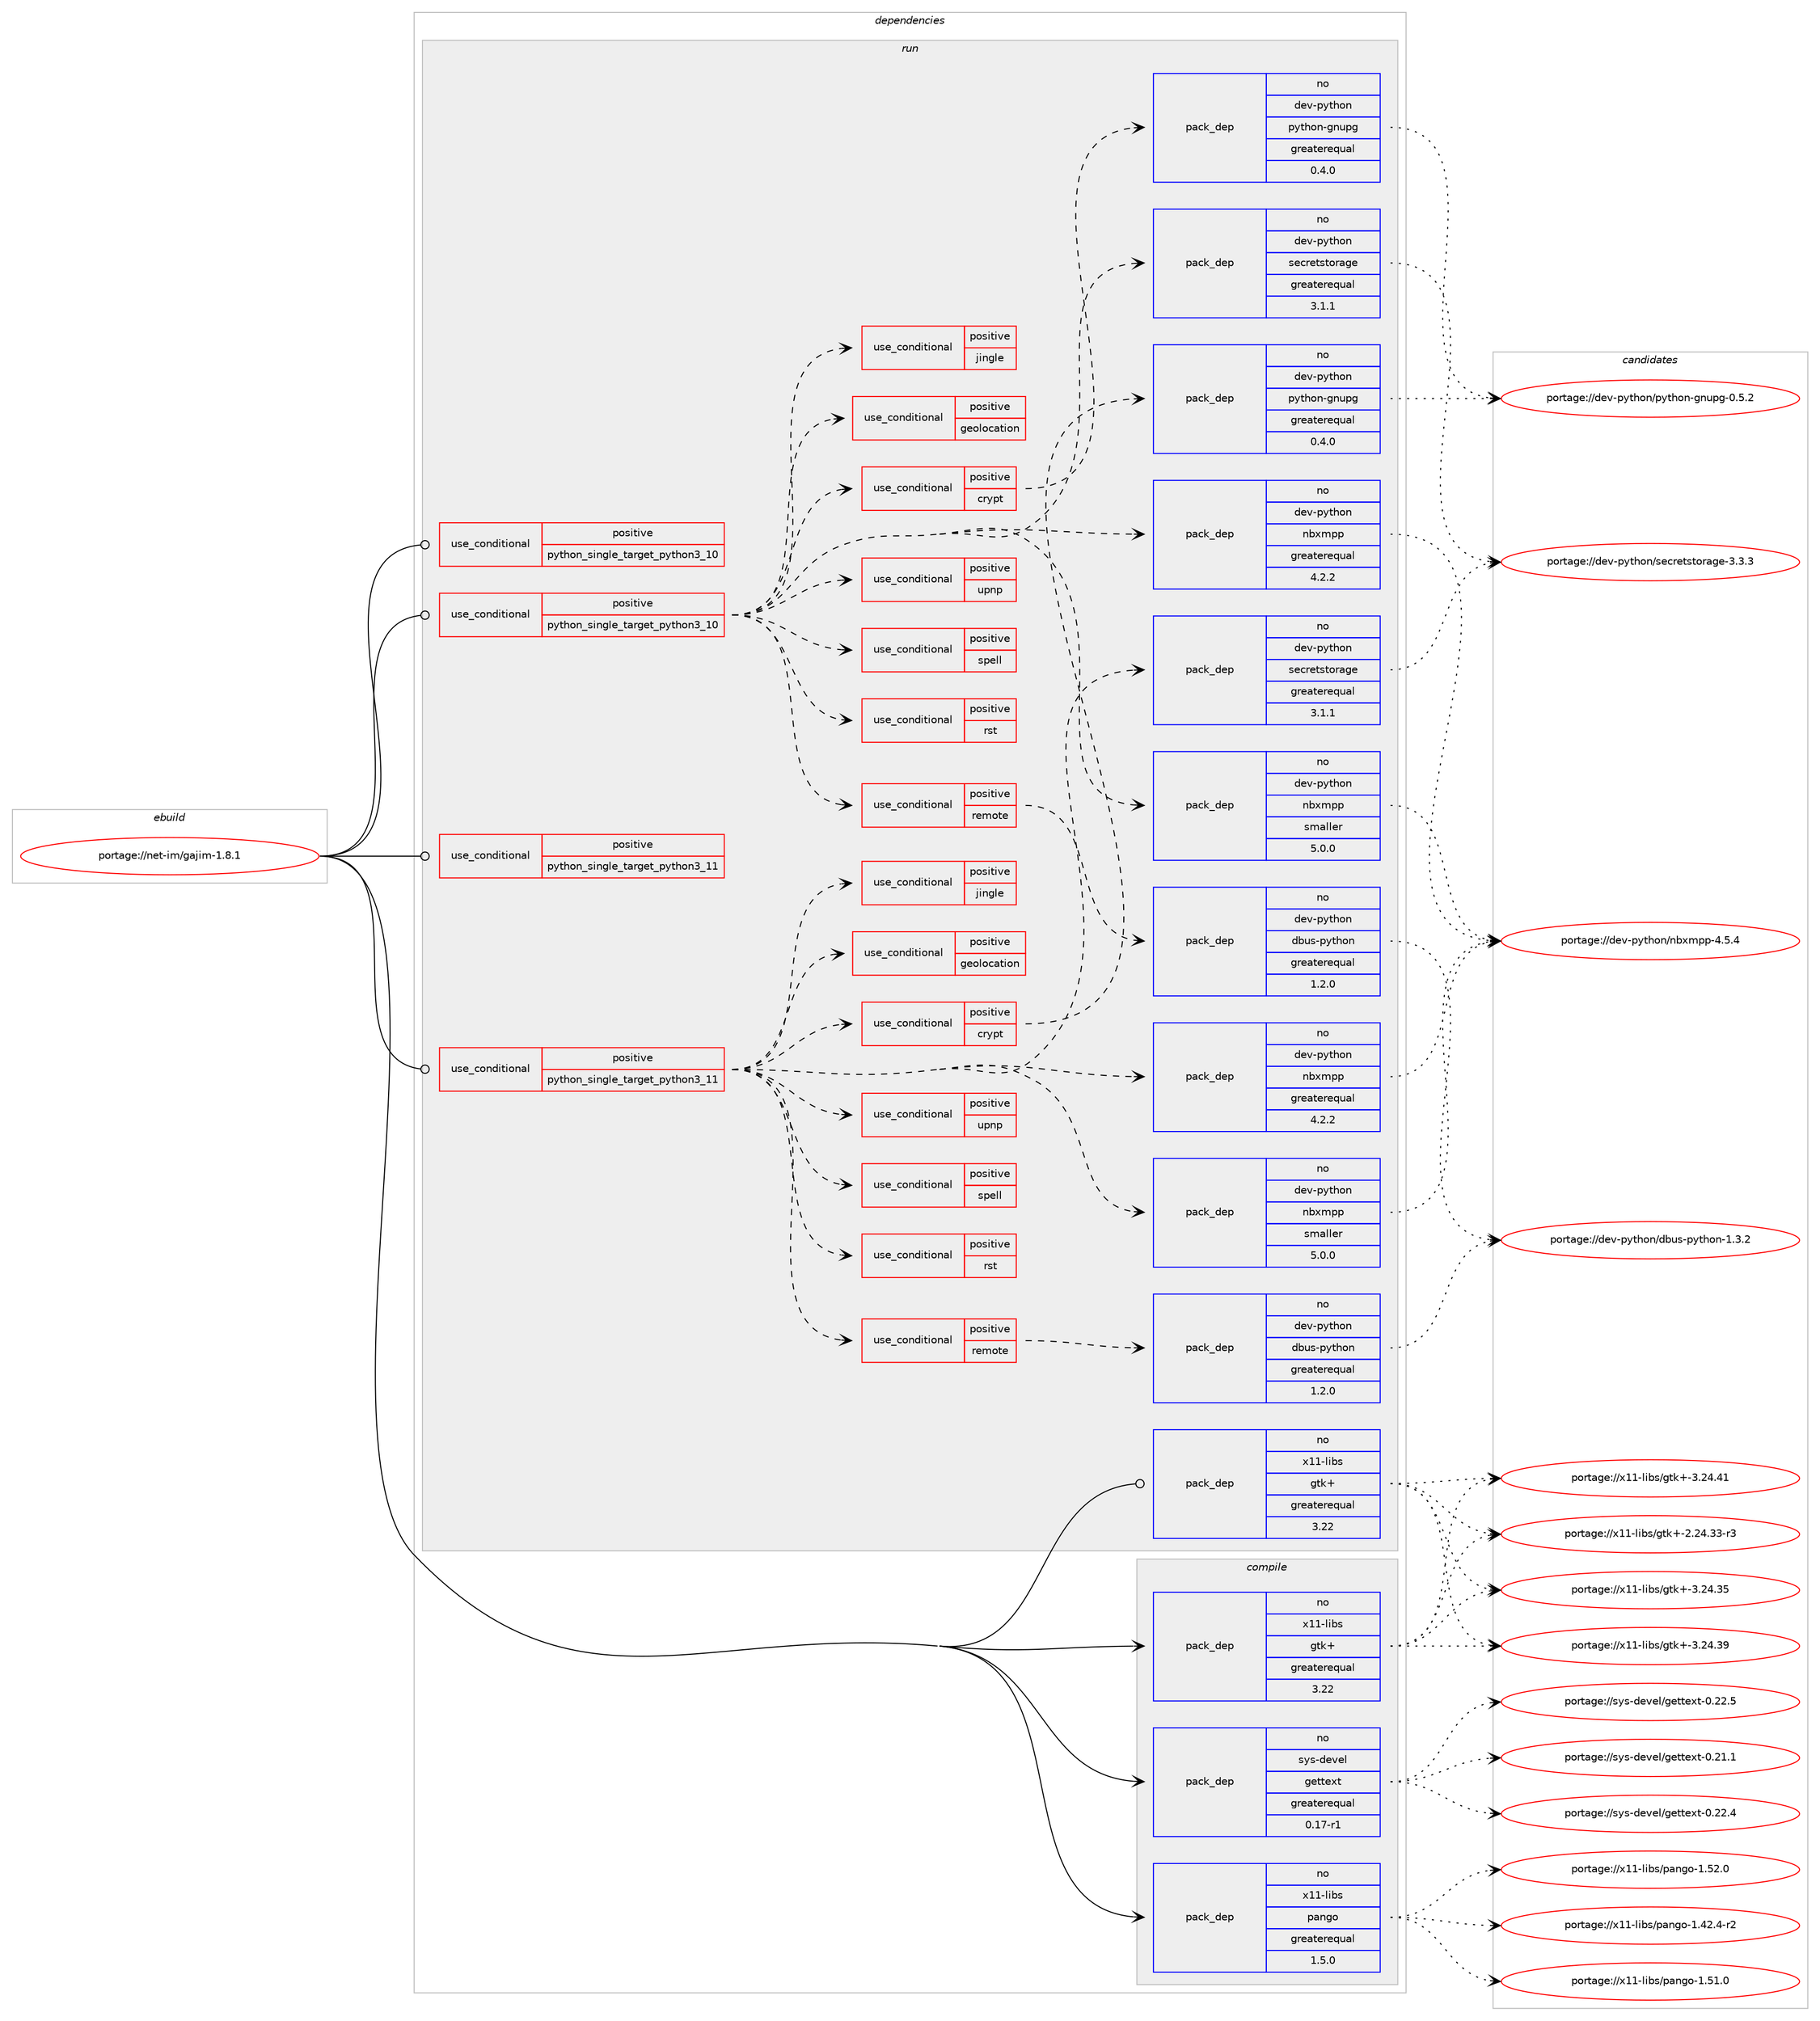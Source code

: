 digraph prolog {

# *************
# Graph options
# *************

newrank=true;
concentrate=true;
compound=true;
graph [rankdir=LR,fontname=Helvetica,fontsize=10,ranksep=1.5];#, ranksep=2.5, nodesep=0.2];
edge  [arrowhead=vee];
node  [fontname=Helvetica,fontsize=10];

# **********
# The ebuild
# **********

subgraph cluster_leftcol {
color=gray;
rank=same;
label=<<i>ebuild</i>>;
id [label="portage://net-im/gajim-1.8.1", color=red, width=4, href="../net-im/gajim-1.8.1.svg"];
}

# ****************
# The dependencies
# ****************

subgraph cluster_midcol {
color=gray;
label=<<i>dependencies</i>>;
subgraph cluster_compile {
fillcolor="#eeeeee";
style=filled;
label=<<i>compile</i>>;
# *** BEGIN UNKNOWN DEPENDENCY TYPE (TODO) ***
# id -> package_dependency(portage://net-im/gajim-1.8.1,install,no,app-arch,unzip,none,[,,],[],[])
# *** END UNKNOWN DEPENDENCY TYPE (TODO) ***

# *** BEGIN UNKNOWN DEPENDENCY TYPE (TODO) ***
# id -> package_dependency(portage://net-im/gajim-1.8.1,install,no,dev-libs,gobject-introspection,none,[,,],[],[use(enable(cairo),positive)])
# *** END UNKNOWN DEPENDENCY TYPE (TODO) ***

subgraph pack414 {
dependency1941 [label=<<TABLE BORDER="0" CELLBORDER="1" CELLSPACING="0" CELLPADDING="4" WIDTH="220"><TR><TD ROWSPAN="6" CELLPADDING="30">pack_dep</TD></TR><TR><TD WIDTH="110">no</TD></TR><TR><TD>sys-devel</TD></TR><TR><TD>gettext</TD></TR><TR><TD>greaterequal</TD></TR><TR><TD>0.17-r1</TD></TR></TABLE>>, shape=none, color=blue];
}
id:e -> dependency1941:w [weight=20,style="solid",arrowhead="vee"];
# *** BEGIN UNKNOWN DEPENDENCY TYPE (TODO) ***
# id -> package_dependency(portage://net-im/gajim-1.8.1,install,no,virtual,pkgconfig,none,[,,],[],[])
# *** END UNKNOWN DEPENDENCY TYPE (TODO) ***

subgraph pack415 {
dependency1942 [label=<<TABLE BORDER="0" CELLBORDER="1" CELLSPACING="0" CELLPADDING="4" WIDTH="220"><TR><TD ROWSPAN="6" CELLPADDING="30">pack_dep</TD></TR><TR><TD WIDTH="110">no</TD></TR><TR><TD>x11-libs</TD></TR><TR><TD>gtk+</TD></TR><TR><TD>greaterequal</TD></TR><TR><TD>3.22</TD></TR></TABLE>>, shape=none, color=blue];
}
id:e -> dependency1942:w [weight=20,style="solid",arrowhead="vee"];
# *** BEGIN UNKNOWN DEPENDENCY TYPE (TODO) ***
# id -> package_dependency(portage://net-im/gajim-1.8.1,install,no,x11-libs,gtksourceview,none,[,,],[slot(4)],[use(enable(introspection),none)])
# *** END UNKNOWN DEPENDENCY TYPE (TODO) ***

subgraph pack416 {
dependency1943 [label=<<TABLE BORDER="0" CELLBORDER="1" CELLSPACING="0" CELLPADDING="4" WIDTH="220"><TR><TD ROWSPAN="6" CELLPADDING="30">pack_dep</TD></TR><TR><TD WIDTH="110">no</TD></TR><TR><TD>x11-libs</TD></TR><TR><TD>pango</TD></TR><TR><TD>greaterequal</TD></TR><TR><TD>1.5.0</TD></TR></TABLE>>, shape=none, color=blue];
}
id:e -> dependency1943:w [weight=20,style="solid",arrowhead="vee"];
}
subgraph cluster_compileandrun {
fillcolor="#eeeeee";
style=filled;
label=<<i>compile and run</i>>;
}
subgraph cluster_run {
fillcolor="#eeeeee";
style=filled;
label=<<i>run</i>>;
subgraph cond1504 {
dependency1944 [label=<<TABLE BORDER="0" CELLBORDER="1" CELLSPACING="0" CELLPADDING="4"><TR><TD ROWSPAN="3" CELLPADDING="10">use_conditional</TD></TR><TR><TD>positive</TD></TR><TR><TD>python_single_target_python3_10</TD></TR></TABLE>>, shape=none, color=red];
# *** BEGIN UNKNOWN DEPENDENCY TYPE (TODO) ***
# dependency1944 -> package_dependency(portage://net-im/gajim-1.8.1,run,no,dev-lang,python,none,[,,],[slot(3.10)],[use(enable(sqlite),none),use(enable(xml),positive)])
# *** END UNKNOWN DEPENDENCY TYPE (TODO) ***

}
id:e -> dependency1944:w [weight=20,style="solid",arrowhead="odot"];
subgraph cond1505 {
dependency1945 [label=<<TABLE BORDER="0" CELLBORDER="1" CELLSPACING="0" CELLPADDING="4"><TR><TD ROWSPAN="3" CELLPADDING="10">use_conditional</TD></TR><TR><TD>positive</TD></TR><TR><TD>python_single_target_python3_10</TD></TR></TABLE>>, shape=none, color=red];
# *** BEGIN UNKNOWN DEPENDENCY TYPE (TODO) ***
# dependency1945 -> package_dependency(portage://net-im/gajim-1.8.1,run,no,dev-python,idna,none,[,,],[],[use(enable(python_targets_python3_10),negative)])
# *** END UNKNOWN DEPENDENCY TYPE (TODO) ***

subgraph pack417 {
dependency1946 [label=<<TABLE BORDER="0" CELLBORDER="1" CELLSPACING="0" CELLPADDING="4" WIDTH="220"><TR><TD ROWSPAN="6" CELLPADDING="30">pack_dep</TD></TR><TR><TD WIDTH="110">no</TD></TR><TR><TD>dev-python</TD></TR><TR><TD>nbxmpp</TD></TR><TR><TD>greaterequal</TD></TR><TR><TD>4.2.2</TD></TR></TABLE>>, shape=none, color=blue];
}
dependency1945:e -> dependency1946:w [weight=20,style="dashed",arrowhead="vee"];
subgraph pack418 {
dependency1947 [label=<<TABLE BORDER="0" CELLBORDER="1" CELLSPACING="0" CELLPADDING="4" WIDTH="220"><TR><TD ROWSPAN="6" CELLPADDING="30">pack_dep</TD></TR><TR><TD WIDTH="110">no</TD></TR><TR><TD>dev-python</TD></TR><TR><TD>nbxmpp</TD></TR><TR><TD>smaller</TD></TR><TR><TD>5.0.0</TD></TR></TABLE>>, shape=none, color=blue];
}
dependency1945:e -> dependency1947:w [weight=20,style="dashed",arrowhead="vee"];
# *** BEGIN UNKNOWN DEPENDENCY TYPE (TODO) ***
# dependency1945 -> package_dependency(portage://net-im/gajim-1.8.1,run,no,dev-python,precis-i18n,none,[,,],[],[use(enable(python_targets_python3_10),negative)])
# *** END UNKNOWN DEPENDENCY TYPE (TODO) ***

# *** BEGIN UNKNOWN DEPENDENCY TYPE (TODO) ***
# dependency1945 -> package_dependency(portage://net-im/gajim-1.8.1,run,no,dev-python,pyasn1,none,[,,],[],[use(enable(python_targets_python3_10),negative)])
# *** END UNKNOWN DEPENDENCY TYPE (TODO) ***

# *** BEGIN UNKNOWN DEPENDENCY TYPE (TODO) ***
# dependency1945 -> package_dependency(portage://net-im/gajim-1.8.1,run,no,dev-python,pycairo,none,[,,],[],[use(enable(python_targets_python3_10),negative)])
# *** END UNKNOWN DEPENDENCY TYPE (TODO) ***

# *** BEGIN UNKNOWN DEPENDENCY TYPE (TODO) ***
# dependency1945 -> package_dependency(portage://net-im/gajim-1.8.1,run,no,dev-python,pycurl,none,[,,],[],[use(enable(python_targets_python3_10),negative)])
# *** END UNKNOWN DEPENDENCY TYPE (TODO) ***

# *** BEGIN UNKNOWN DEPENDENCY TYPE (TODO) ***
# dependency1945 -> package_dependency(portage://net-im/gajim-1.8.1,run,no,dev-python,pygobject,none,[,,],[slot(3)],[use(enable(cairo),none),use(enable(python_targets_python3_10),negative)])
# *** END UNKNOWN DEPENDENCY TYPE (TODO) ***

# *** BEGIN UNKNOWN DEPENDENCY TYPE (TODO) ***
# dependency1945 -> package_dependency(portage://net-im/gajim-1.8.1,run,no,x11-libs,libXScrnSaver,none,[,,],[],[])
# *** END UNKNOWN DEPENDENCY TYPE (TODO) ***

# *** BEGIN UNKNOWN DEPENDENCY TYPE (TODO) ***
# dependency1945 -> package_dependency(portage://net-im/gajim-1.8.1,run,no,app-crypt,libsecret,none,[,,],[],[use(enable(crypt),none),use(enable(introspection),none)])
# *** END UNKNOWN DEPENDENCY TYPE (TODO) ***

# *** BEGIN UNKNOWN DEPENDENCY TYPE (TODO) ***
# dependency1945 -> package_dependency(portage://net-im/gajim-1.8.1,run,no,dev-python,keyring,none,[,,],[],[use(enable(python_targets_python3_10),negative)])
# *** END UNKNOWN DEPENDENCY TYPE (TODO) ***

subgraph pack419 {
dependency1948 [label=<<TABLE BORDER="0" CELLBORDER="1" CELLSPACING="0" CELLPADDING="4" WIDTH="220"><TR><TD ROWSPAN="6" CELLPADDING="30">pack_dep</TD></TR><TR><TD WIDTH="110">no</TD></TR><TR><TD>dev-python</TD></TR><TR><TD>secretstorage</TD></TR><TR><TD>greaterequal</TD></TR><TR><TD>3.1.1</TD></TR></TABLE>>, shape=none, color=blue];
}
dependency1945:e -> dependency1948:w [weight=20,style="dashed",arrowhead="vee"];
# *** BEGIN UNKNOWN DEPENDENCY TYPE (TODO) ***
# dependency1945 -> package_dependency(portage://net-im/gajim-1.8.1,run,no,dev-python,css-parser,none,[,,],[],[use(enable(python_targets_python3_10),negative)])
# *** END UNKNOWN DEPENDENCY TYPE (TODO) ***

# *** BEGIN UNKNOWN DEPENDENCY TYPE (TODO) ***
# dependency1945 -> package_dependency(portage://net-im/gajim-1.8.1,run,no,dev-python,packaging,none,[,,],[],[use(enable(python_targets_python3_10),negative)])
# *** END UNKNOWN DEPENDENCY TYPE (TODO) ***

# *** BEGIN UNKNOWN DEPENDENCY TYPE (TODO) ***
# dependency1945 -> package_dependency(portage://net-im/gajim-1.8.1,run,no,net-libs,libsoup,none,[,,],[slot(3.0)],[use(enable(introspection),none)])
# *** END UNKNOWN DEPENDENCY TYPE (TODO) ***

# *** BEGIN UNKNOWN DEPENDENCY TYPE (TODO) ***
# dependency1945 -> package_dependency(portage://net-im/gajim-1.8.1,run,no,media-libs,gsound,none,[,,],[],[use(enable(introspection),none)])
# *** END UNKNOWN DEPENDENCY TYPE (TODO) ***

# *** BEGIN UNKNOWN DEPENDENCY TYPE (TODO) ***
# dependency1945 -> package_dependency(portage://net-im/gajim-1.8.1,run,no,dev-python,pillow,none,[,,],[],[use(enable(python_targets_python3_10),negative)])
# *** END UNKNOWN DEPENDENCY TYPE (TODO) ***

# *** BEGIN UNKNOWN DEPENDENCY TYPE (TODO) ***
# dependency1945 -> package_dependency(portage://net-im/gajim-1.8.1,run,no,dev-python,jaraco-classes,none,[,,],[],[use(enable(python_targets_python3_10),negative)])
# *** END UNKNOWN DEPENDENCY TYPE (TODO) ***

# *** BEGIN UNKNOWN DEPENDENCY TYPE (TODO) ***
# dependency1945 -> package_dependency(portage://net-im/gajim-1.8.1,run,no,dev-python,python-axolotl,none,[,,],[],[use(enable(python_targets_python3_10),negative)])
# *** END UNKNOWN DEPENDENCY TYPE (TODO) ***

# *** BEGIN UNKNOWN DEPENDENCY TYPE (TODO) ***
# dependency1945 -> package_dependency(portage://net-im/gajim-1.8.1,run,no,dev-python,qrcode,none,[,,],[],[use(enable(python_targets_python3_10),negative)])
# *** END UNKNOWN DEPENDENCY TYPE (TODO) ***

# *** BEGIN UNKNOWN DEPENDENCY TYPE (TODO) ***
# dependency1945 -> package_dependency(portage://net-im/gajim-1.8.1,run,no,dev-python,cryptography,none,[,,],[],[use(enable(python_targets_python3_10),negative)])
# *** END UNKNOWN DEPENDENCY TYPE (TODO) ***

# *** BEGIN UNKNOWN DEPENDENCY TYPE (TODO) ***
# dependency1945 -> package_dependency(portage://net-im/gajim-1.8.1,run,no,dev-python,omemo-dr,none,[,,],[],[use(enable(python_targets_python3_10),negative)])
# *** END UNKNOWN DEPENDENCY TYPE (TODO) ***

subgraph cond1506 {
dependency1949 [label=<<TABLE BORDER="0" CELLBORDER="1" CELLSPACING="0" CELLPADDING="4"><TR><TD ROWSPAN="3" CELLPADDING="10">use_conditional</TD></TR><TR><TD>positive</TD></TR><TR><TD>crypt</TD></TR></TABLE>>, shape=none, color=red];
# *** BEGIN UNKNOWN DEPENDENCY TYPE (TODO) ***
# dependency1949 -> package_dependency(portage://net-im/gajim-1.8.1,run,no,dev-python,pycryptodome,none,[,,],[],[use(enable(python_targets_python3_10),negative)])
# *** END UNKNOWN DEPENDENCY TYPE (TODO) ***

subgraph pack420 {
dependency1950 [label=<<TABLE BORDER="0" CELLBORDER="1" CELLSPACING="0" CELLPADDING="4" WIDTH="220"><TR><TD ROWSPAN="6" CELLPADDING="30">pack_dep</TD></TR><TR><TD WIDTH="110">no</TD></TR><TR><TD>dev-python</TD></TR><TR><TD>python-gnupg</TD></TR><TR><TD>greaterequal</TD></TR><TR><TD>0.4.0</TD></TR></TABLE>>, shape=none, color=blue];
}
dependency1949:e -> dependency1950:w [weight=20,style="dashed",arrowhead="vee"];
}
dependency1945:e -> dependency1949:w [weight=20,style="dashed",arrowhead="vee"];
subgraph cond1507 {
dependency1951 [label=<<TABLE BORDER="0" CELLBORDER="1" CELLSPACING="0" CELLPADDING="4"><TR><TD ROWSPAN="3" CELLPADDING="10">use_conditional</TD></TR><TR><TD>positive</TD></TR><TR><TD>geolocation</TD></TR></TABLE>>, shape=none, color=red];
# *** BEGIN UNKNOWN DEPENDENCY TYPE (TODO) ***
# dependency1951 -> package_dependency(portage://net-im/gajim-1.8.1,run,no,app-misc,geoclue,none,[,,],[],[use(enable(introspection),none)])
# *** END UNKNOWN DEPENDENCY TYPE (TODO) ***

}
dependency1945:e -> dependency1951:w [weight=20,style="dashed",arrowhead="vee"];
subgraph cond1508 {
dependency1952 [label=<<TABLE BORDER="0" CELLBORDER="1" CELLSPACING="0" CELLPADDING="4"><TR><TD ROWSPAN="3" CELLPADDING="10">use_conditional</TD></TR><TR><TD>positive</TD></TR><TR><TD>jingle</TD></TR></TABLE>>, shape=none, color=red];
# *** BEGIN UNKNOWN DEPENDENCY TYPE (TODO) ***
# dependency1952 -> package_dependency(portage://net-im/gajim-1.8.1,run,no,net-libs,farstream,none,[,,],[slot(0.2)],[use(enable(introspection),none)])
# *** END UNKNOWN DEPENDENCY TYPE (TODO) ***

# *** BEGIN UNKNOWN DEPENDENCY TYPE (TODO) ***
# dependency1952 -> package_dependency(portage://net-im/gajim-1.8.1,run,no,media-libs,gstreamer,none,[,,],[slot(1.0)],[use(enable(introspection),none)])
# *** END UNKNOWN DEPENDENCY TYPE (TODO) ***

# *** BEGIN UNKNOWN DEPENDENCY TYPE (TODO) ***
# dependency1952 -> package_dependency(portage://net-im/gajim-1.8.1,run,no,media-libs,gst-plugins-base,none,[,,],[slot(1.0)],[use(enable(introspection),none)])
# *** END UNKNOWN DEPENDENCY TYPE (TODO) ***

# *** BEGIN UNKNOWN DEPENDENCY TYPE (TODO) ***
# dependency1952 -> package_dependency(portage://net-im/gajim-1.8.1,run,no,media-libs,gst-plugins-ugly,none,[,,],[slot(1.0)],[])
# *** END UNKNOWN DEPENDENCY TYPE (TODO) ***

# *** BEGIN UNKNOWN DEPENDENCY TYPE (TODO) ***
# dependency1952 -> package_dependency(portage://net-im/gajim-1.8.1,run,no,media-plugins,gst-plugins-gtk,none,[,,],[],[])
# *** END UNKNOWN DEPENDENCY TYPE (TODO) ***

}
dependency1945:e -> dependency1952:w [weight=20,style="dashed",arrowhead="vee"];
subgraph cond1509 {
dependency1953 [label=<<TABLE BORDER="0" CELLBORDER="1" CELLSPACING="0" CELLPADDING="4"><TR><TD ROWSPAN="3" CELLPADDING="10">use_conditional</TD></TR><TR><TD>positive</TD></TR><TR><TD>remote</TD></TR></TABLE>>, shape=none, color=red];
subgraph pack421 {
dependency1954 [label=<<TABLE BORDER="0" CELLBORDER="1" CELLSPACING="0" CELLPADDING="4" WIDTH="220"><TR><TD ROWSPAN="6" CELLPADDING="30">pack_dep</TD></TR><TR><TD WIDTH="110">no</TD></TR><TR><TD>dev-python</TD></TR><TR><TD>dbus-python</TD></TR><TR><TD>greaterequal</TD></TR><TR><TD>1.2.0</TD></TR></TABLE>>, shape=none, color=blue];
}
dependency1953:e -> dependency1954:w [weight=20,style="dashed",arrowhead="vee"];
# *** BEGIN UNKNOWN DEPENDENCY TYPE (TODO) ***
# dependency1953 -> package_dependency(portage://net-im/gajim-1.8.1,run,no,sys-apps,dbus,none,[,,],[],[use(enable(X),none)])
# *** END UNKNOWN DEPENDENCY TYPE (TODO) ***

}
dependency1945:e -> dependency1953:w [weight=20,style="dashed",arrowhead="vee"];
subgraph cond1510 {
dependency1955 [label=<<TABLE BORDER="0" CELLBORDER="1" CELLSPACING="0" CELLPADDING="4"><TR><TD ROWSPAN="3" CELLPADDING="10">use_conditional</TD></TR><TR><TD>positive</TD></TR><TR><TD>rst</TD></TR></TABLE>>, shape=none, color=red];
# *** BEGIN UNKNOWN DEPENDENCY TYPE (TODO) ***
# dependency1955 -> package_dependency(portage://net-im/gajim-1.8.1,run,no,dev-python,docutils,none,[,,],[],[use(enable(python_targets_python3_10),negative)])
# *** END UNKNOWN DEPENDENCY TYPE (TODO) ***

}
dependency1945:e -> dependency1955:w [weight=20,style="dashed",arrowhead="vee"];
subgraph cond1511 {
dependency1956 [label=<<TABLE BORDER="0" CELLBORDER="1" CELLSPACING="0" CELLPADDING="4"><TR><TD ROWSPAN="3" CELLPADDING="10">use_conditional</TD></TR><TR><TD>positive</TD></TR><TR><TD>spell</TD></TR></TABLE>>, shape=none, color=red];
# *** BEGIN UNKNOWN DEPENDENCY TYPE (TODO) ***
# dependency1956 -> package_dependency(portage://net-im/gajim-1.8.1,run,no,app-text,gspell,none,[,,],[],[use(enable(introspection),none)])
# *** END UNKNOWN DEPENDENCY TYPE (TODO) ***

# *** BEGIN UNKNOWN DEPENDENCY TYPE (TODO) ***
# dependency1956 -> package_dependency(portage://net-im/gajim-1.8.1,run,no,app-text,hunspell,none,[,,],[],[])
# *** END UNKNOWN DEPENDENCY TYPE (TODO) ***

}
dependency1945:e -> dependency1956:w [weight=20,style="dashed",arrowhead="vee"];
subgraph cond1512 {
dependency1957 [label=<<TABLE BORDER="0" CELLBORDER="1" CELLSPACING="0" CELLPADDING="4"><TR><TD ROWSPAN="3" CELLPADDING="10">use_conditional</TD></TR><TR><TD>positive</TD></TR><TR><TD>upnp</TD></TR></TABLE>>, shape=none, color=red];
# *** BEGIN UNKNOWN DEPENDENCY TYPE (TODO) ***
# dependency1957 -> package_dependency(portage://net-im/gajim-1.8.1,run,no,net-libs,gupnp-igd,none,[,,],[slot(0)],[use(enable(introspection),none)])
# *** END UNKNOWN DEPENDENCY TYPE (TODO) ***

}
dependency1945:e -> dependency1957:w [weight=20,style="dashed",arrowhead="vee"];
}
id:e -> dependency1945:w [weight=20,style="solid",arrowhead="odot"];
subgraph cond1513 {
dependency1958 [label=<<TABLE BORDER="0" CELLBORDER="1" CELLSPACING="0" CELLPADDING="4"><TR><TD ROWSPAN="3" CELLPADDING="10">use_conditional</TD></TR><TR><TD>positive</TD></TR><TR><TD>python_single_target_python3_11</TD></TR></TABLE>>, shape=none, color=red];
# *** BEGIN UNKNOWN DEPENDENCY TYPE (TODO) ***
# dependency1958 -> package_dependency(portage://net-im/gajim-1.8.1,run,no,dev-lang,python,none,[,,],[slot(3.11)],[use(enable(sqlite),none),use(enable(xml),positive)])
# *** END UNKNOWN DEPENDENCY TYPE (TODO) ***

}
id:e -> dependency1958:w [weight=20,style="solid",arrowhead="odot"];
subgraph cond1514 {
dependency1959 [label=<<TABLE BORDER="0" CELLBORDER="1" CELLSPACING="0" CELLPADDING="4"><TR><TD ROWSPAN="3" CELLPADDING="10">use_conditional</TD></TR><TR><TD>positive</TD></TR><TR><TD>python_single_target_python3_11</TD></TR></TABLE>>, shape=none, color=red];
# *** BEGIN UNKNOWN DEPENDENCY TYPE (TODO) ***
# dependency1959 -> package_dependency(portage://net-im/gajim-1.8.1,run,no,dev-python,idna,none,[,,],[],[use(enable(python_targets_python3_11),negative)])
# *** END UNKNOWN DEPENDENCY TYPE (TODO) ***

subgraph pack422 {
dependency1960 [label=<<TABLE BORDER="0" CELLBORDER="1" CELLSPACING="0" CELLPADDING="4" WIDTH="220"><TR><TD ROWSPAN="6" CELLPADDING="30">pack_dep</TD></TR><TR><TD WIDTH="110">no</TD></TR><TR><TD>dev-python</TD></TR><TR><TD>nbxmpp</TD></TR><TR><TD>greaterequal</TD></TR><TR><TD>4.2.2</TD></TR></TABLE>>, shape=none, color=blue];
}
dependency1959:e -> dependency1960:w [weight=20,style="dashed",arrowhead="vee"];
subgraph pack423 {
dependency1961 [label=<<TABLE BORDER="0" CELLBORDER="1" CELLSPACING="0" CELLPADDING="4" WIDTH="220"><TR><TD ROWSPAN="6" CELLPADDING="30">pack_dep</TD></TR><TR><TD WIDTH="110">no</TD></TR><TR><TD>dev-python</TD></TR><TR><TD>nbxmpp</TD></TR><TR><TD>smaller</TD></TR><TR><TD>5.0.0</TD></TR></TABLE>>, shape=none, color=blue];
}
dependency1959:e -> dependency1961:w [weight=20,style="dashed",arrowhead="vee"];
# *** BEGIN UNKNOWN DEPENDENCY TYPE (TODO) ***
# dependency1959 -> package_dependency(portage://net-im/gajim-1.8.1,run,no,dev-python,precis-i18n,none,[,,],[],[use(enable(python_targets_python3_11),negative)])
# *** END UNKNOWN DEPENDENCY TYPE (TODO) ***

# *** BEGIN UNKNOWN DEPENDENCY TYPE (TODO) ***
# dependency1959 -> package_dependency(portage://net-im/gajim-1.8.1,run,no,dev-python,pyasn1,none,[,,],[],[use(enable(python_targets_python3_11),negative)])
# *** END UNKNOWN DEPENDENCY TYPE (TODO) ***

# *** BEGIN UNKNOWN DEPENDENCY TYPE (TODO) ***
# dependency1959 -> package_dependency(portage://net-im/gajim-1.8.1,run,no,dev-python,pycairo,none,[,,],[],[use(enable(python_targets_python3_11),negative)])
# *** END UNKNOWN DEPENDENCY TYPE (TODO) ***

# *** BEGIN UNKNOWN DEPENDENCY TYPE (TODO) ***
# dependency1959 -> package_dependency(portage://net-im/gajim-1.8.1,run,no,dev-python,pycurl,none,[,,],[],[use(enable(python_targets_python3_11),negative)])
# *** END UNKNOWN DEPENDENCY TYPE (TODO) ***

# *** BEGIN UNKNOWN DEPENDENCY TYPE (TODO) ***
# dependency1959 -> package_dependency(portage://net-im/gajim-1.8.1,run,no,dev-python,pygobject,none,[,,],[slot(3)],[use(enable(cairo),none),use(enable(python_targets_python3_11),negative)])
# *** END UNKNOWN DEPENDENCY TYPE (TODO) ***

# *** BEGIN UNKNOWN DEPENDENCY TYPE (TODO) ***
# dependency1959 -> package_dependency(portage://net-im/gajim-1.8.1,run,no,x11-libs,libXScrnSaver,none,[,,],[],[])
# *** END UNKNOWN DEPENDENCY TYPE (TODO) ***

# *** BEGIN UNKNOWN DEPENDENCY TYPE (TODO) ***
# dependency1959 -> package_dependency(portage://net-im/gajim-1.8.1,run,no,app-crypt,libsecret,none,[,,],[],[use(enable(crypt),none),use(enable(introspection),none)])
# *** END UNKNOWN DEPENDENCY TYPE (TODO) ***

# *** BEGIN UNKNOWN DEPENDENCY TYPE (TODO) ***
# dependency1959 -> package_dependency(portage://net-im/gajim-1.8.1,run,no,dev-python,keyring,none,[,,],[],[use(enable(python_targets_python3_11),negative)])
# *** END UNKNOWN DEPENDENCY TYPE (TODO) ***

subgraph pack424 {
dependency1962 [label=<<TABLE BORDER="0" CELLBORDER="1" CELLSPACING="0" CELLPADDING="4" WIDTH="220"><TR><TD ROWSPAN="6" CELLPADDING="30">pack_dep</TD></TR><TR><TD WIDTH="110">no</TD></TR><TR><TD>dev-python</TD></TR><TR><TD>secretstorage</TD></TR><TR><TD>greaterequal</TD></TR><TR><TD>3.1.1</TD></TR></TABLE>>, shape=none, color=blue];
}
dependency1959:e -> dependency1962:w [weight=20,style="dashed",arrowhead="vee"];
# *** BEGIN UNKNOWN DEPENDENCY TYPE (TODO) ***
# dependency1959 -> package_dependency(portage://net-im/gajim-1.8.1,run,no,dev-python,css-parser,none,[,,],[],[use(enable(python_targets_python3_11),negative)])
# *** END UNKNOWN DEPENDENCY TYPE (TODO) ***

# *** BEGIN UNKNOWN DEPENDENCY TYPE (TODO) ***
# dependency1959 -> package_dependency(portage://net-im/gajim-1.8.1,run,no,dev-python,packaging,none,[,,],[],[use(enable(python_targets_python3_11),negative)])
# *** END UNKNOWN DEPENDENCY TYPE (TODO) ***

# *** BEGIN UNKNOWN DEPENDENCY TYPE (TODO) ***
# dependency1959 -> package_dependency(portage://net-im/gajim-1.8.1,run,no,net-libs,libsoup,none,[,,],[slot(3.0)],[use(enable(introspection),none)])
# *** END UNKNOWN DEPENDENCY TYPE (TODO) ***

# *** BEGIN UNKNOWN DEPENDENCY TYPE (TODO) ***
# dependency1959 -> package_dependency(portage://net-im/gajim-1.8.1,run,no,media-libs,gsound,none,[,,],[],[use(enable(introspection),none)])
# *** END UNKNOWN DEPENDENCY TYPE (TODO) ***

# *** BEGIN UNKNOWN DEPENDENCY TYPE (TODO) ***
# dependency1959 -> package_dependency(portage://net-im/gajim-1.8.1,run,no,dev-python,pillow,none,[,,],[],[use(enable(python_targets_python3_11),negative)])
# *** END UNKNOWN DEPENDENCY TYPE (TODO) ***

# *** BEGIN UNKNOWN DEPENDENCY TYPE (TODO) ***
# dependency1959 -> package_dependency(portage://net-im/gajim-1.8.1,run,no,dev-python,jaraco-classes,none,[,,],[],[use(enable(python_targets_python3_11),negative)])
# *** END UNKNOWN DEPENDENCY TYPE (TODO) ***

# *** BEGIN UNKNOWN DEPENDENCY TYPE (TODO) ***
# dependency1959 -> package_dependency(portage://net-im/gajim-1.8.1,run,no,dev-python,python-axolotl,none,[,,],[],[use(enable(python_targets_python3_11),negative)])
# *** END UNKNOWN DEPENDENCY TYPE (TODO) ***

# *** BEGIN UNKNOWN DEPENDENCY TYPE (TODO) ***
# dependency1959 -> package_dependency(portage://net-im/gajim-1.8.1,run,no,dev-python,qrcode,none,[,,],[],[use(enable(python_targets_python3_11),negative)])
# *** END UNKNOWN DEPENDENCY TYPE (TODO) ***

# *** BEGIN UNKNOWN DEPENDENCY TYPE (TODO) ***
# dependency1959 -> package_dependency(portage://net-im/gajim-1.8.1,run,no,dev-python,cryptography,none,[,,],[],[use(enable(python_targets_python3_11),negative)])
# *** END UNKNOWN DEPENDENCY TYPE (TODO) ***

# *** BEGIN UNKNOWN DEPENDENCY TYPE (TODO) ***
# dependency1959 -> package_dependency(portage://net-im/gajim-1.8.1,run,no,dev-python,omemo-dr,none,[,,],[],[use(enable(python_targets_python3_11),negative)])
# *** END UNKNOWN DEPENDENCY TYPE (TODO) ***

subgraph cond1515 {
dependency1963 [label=<<TABLE BORDER="0" CELLBORDER="1" CELLSPACING="0" CELLPADDING="4"><TR><TD ROWSPAN="3" CELLPADDING="10">use_conditional</TD></TR><TR><TD>positive</TD></TR><TR><TD>crypt</TD></TR></TABLE>>, shape=none, color=red];
# *** BEGIN UNKNOWN DEPENDENCY TYPE (TODO) ***
# dependency1963 -> package_dependency(portage://net-im/gajim-1.8.1,run,no,dev-python,pycryptodome,none,[,,],[],[use(enable(python_targets_python3_11),negative)])
# *** END UNKNOWN DEPENDENCY TYPE (TODO) ***

subgraph pack425 {
dependency1964 [label=<<TABLE BORDER="0" CELLBORDER="1" CELLSPACING="0" CELLPADDING="4" WIDTH="220"><TR><TD ROWSPAN="6" CELLPADDING="30">pack_dep</TD></TR><TR><TD WIDTH="110">no</TD></TR><TR><TD>dev-python</TD></TR><TR><TD>python-gnupg</TD></TR><TR><TD>greaterequal</TD></TR><TR><TD>0.4.0</TD></TR></TABLE>>, shape=none, color=blue];
}
dependency1963:e -> dependency1964:w [weight=20,style="dashed",arrowhead="vee"];
}
dependency1959:e -> dependency1963:w [weight=20,style="dashed",arrowhead="vee"];
subgraph cond1516 {
dependency1965 [label=<<TABLE BORDER="0" CELLBORDER="1" CELLSPACING="0" CELLPADDING="4"><TR><TD ROWSPAN="3" CELLPADDING="10">use_conditional</TD></TR><TR><TD>positive</TD></TR><TR><TD>geolocation</TD></TR></TABLE>>, shape=none, color=red];
# *** BEGIN UNKNOWN DEPENDENCY TYPE (TODO) ***
# dependency1965 -> package_dependency(portage://net-im/gajim-1.8.1,run,no,app-misc,geoclue,none,[,,],[],[use(enable(introspection),none)])
# *** END UNKNOWN DEPENDENCY TYPE (TODO) ***

}
dependency1959:e -> dependency1965:w [weight=20,style="dashed",arrowhead="vee"];
subgraph cond1517 {
dependency1966 [label=<<TABLE BORDER="0" CELLBORDER="1" CELLSPACING="0" CELLPADDING="4"><TR><TD ROWSPAN="3" CELLPADDING="10">use_conditional</TD></TR><TR><TD>positive</TD></TR><TR><TD>jingle</TD></TR></TABLE>>, shape=none, color=red];
# *** BEGIN UNKNOWN DEPENDENCY TYPE (TODO) ***
# dependency1966 -> package_dependency(portage://net-im/gajim-1.8.1,run,no,net-libs,farstream,none,[,,],[slot(0.2)],[use(enable(introspection),none)])
# *** END UNKNOWN DEPENDENCY TYPE (TODO) ***

# *** BEGIN UNKNOWN DEPENDENCY TYPE (TODO) ***
# dependency1966 -> package_dependency(portage://net-im/gajim-1.8.1,run,no,media-libs,gstreamer,none,[,,],[slot(1.0)],[use(enable(introspection),none)])
# *** END UNKNOWN DEPENDENCY TYPE (TODO) ***

# *** BEGIN UNKNOWN DEPENDENCY TYPE (TODO) ***
# dependency1966 -> package_dependency(portage://net-im/gajim-1.8.1,run,no,media-libs,gst-plugins-base,none,[,,],[slot(1.0)],[use(enable(introspection),none)])
# *** END UNKNOWN DEPENDENCY TYPE (TODO) ***

# *** BEGIN UNKNOWN DEPENDENCY TYPE (TODO) ***
# dependency1966 -> package_dependency(portage://net-im/gajim-1.8.1,run,no,media-libs,gst-plugins-ugly,none,[,,],[slot(1.0)],[])
# *** END UNKNOWN DEPENDENCY TYPE (TODO) ***

# *** BEGIN UNKNOWN DEPENDENCY TYPE (TODO) ***
# dependency1966 -> package_dependency(portage://net-im/gajim-1.8.1,run,no,media-plugins,gst-plugins-gtk,none,[,,],[],[])
# *** END UNKNOWN DEPENDENCY TYPE (TODO) ***

}
dependency1959:e -> dependency1966:w [weight=20,style="dashed",arrowhead="vee"];
subgraph cond1518 {
dependency1967 [label=<<TABLE BORDER="0" CELLBORDER="1" CELLSPACING="0" CELLPADDING="4"><TR><TD ROWSPAN="3" CELLPADDING="10">use_conditional</TD></TR><TR><TD>positive</TD></TR><TR><TD>remote</TD></TR></TABLE>>, shape=none, color=red];
subgraph pack426 {
dependency1968 [label=<<TABLE BORDER="0" CELLBORDER="1" CELLSPACING="0" CELLPADDING="4" WIDTH="220"><TR><TD ROWSPAN="6" CELLPADDING="30">pack_dep</TD></TR><TR><TD WIDTH="110">no</TD></TR><TR><TD>dev-python</TD></TR><TR><TD>dbus-python</TD></TR><TR><TD>greaterequal</TD></TR><TR><TD>1.2.0</TD></TR></TABLE>>, shape=none, color=blue];
}
dependency1967:e -> dependency1968:w [weight=20,style="dashed",arrowhead="vee"];
# *** BEGIN UNKNOWN DEPENDENCY TYPE (TODO) ***
# dependency1967 -> package_dependency(portage://net-im/gajim-1.8.1,run,no,sys-apps,dbus,none,[,,],[],[use(enable(X),none)])
# *** END UNKNOWN DEPENDENCY TYPE (TODO) ***

}
dependency1959:e -> dependency1967:w [weight=20,style="dashed",arrowhead="vee"];
subgraph cond1519 {
dependency1969 [label=<<TABLE BORDER="0" CELLBORDER="1" CELLSPACING="0" CELLPADDING="4"><TR><TD ROWSPAN="3" CELLPADDING="10">use_conditional</TD></TR><TR><TD>positive</TD></TR><TR><TD>rst</TD></TR></TABLE>>, shape=none, color=red];
# *** BEGIN UNKNOWN DEPENDENCY TYPE (TODO) ***
# dependency1969 -> package_dependency(portage://net-im/gajim-1.8.1,run,no,dev-python,docutils,none,[,,],[],[use(enable(python_targets_python3_11),negative)])
# *** END UNKNOWN DEPENDENCY TYPE (TODO) ***

}
dependency1959:e -> dependency1969:w [weight=20,style="dashed",arrowhead="vee"];
subgraph cond1520 {
dependency1970 [label=<<TABLE BORDER="0" CELLBORDER="1" CELLSPACING="0" CELLPADDING="4"><TR><TD ROWSPAN="3" CELLPADDING="10">use_conditional</TD></TR><TR><TD>positive</TD></TR><TR><TD>spell</TD></TR></TABLE>>, shape=none, color=red];
# *** BEGIN UNKNOWN DEPENDENCY TYPE (TODO) ***
# dependency1970 -> package_dependency(portage://net-im/gajim-1.8.1,run,no,app-text,gspell,none,[,,],[],[use(enable(introspection),none)])
# *** END UNKNOWN DEPENDENCY TYPE (TODO) ***

# *** BEGIN UNKNOWN DEPENDENCY TYPE (TODO) ***
# dependency1970 -> package_dependency(portage://net-im/gajim-1.8.1,run,no,app-text,hunspell,none,[,,],[],[])
# *** END UNKNOWN DEPENDENCY TYPE (TODO) ***

}
dependency1959:e -> dependency1970:w [weight=20,style="dashed",arrowhead="vee"];
subgraph cond1521 {
dependency1971 [label=<<TABLE BORDER="0" CELLBORDER="1" CELLSPACING="0" CELLPADDING="4"><TR><TD ROWSPAN="3" CELLPADDING="10">use_conditional</TD></TR><TR><TD>positive</TD></TR><TR><TD>upnp</TD></TR></TABLE>>, shape=none, color=red];
# *** BEGIN UNKNOWN DEPENDENCY TYPE (TODO) ***
# dependency1971 -> package_dependency(portage://net-im/gajim-1.8.1,run,no,net-libs,gupnp-igd,none,[,,],[slot(0)],[use(enable(introspection),none)])
# *** END UNKNOWN DEPENDENCY TYPE (TODO) ***

}
dependency1959:e -> dependency1971:w [weight=20,style="dashed",arrowhead="vee"];
}
id:e -> dependency1959:w [weight=20,style="solid",arrowhead="odot"];
# *** BEGIN UNKNOWN DEPENDENCY TYPE (TODO) ***
# id -> package_dependency(portage://net-im/gajim-1.8.1,run,no,dev-libs,gobject-introspection,none,[,,],[],[use(enable(cairo),positive)])
# *** END UNKNOWN DEPENDENCY TYPE (TODO) ***

subgraph pack427 {
dependency1972 [label=<<TABLE BORDER="0" CELLBORDER="1" CELLSPACING="0" CELLPADDING="4" WIDTH="220"><TR><TD ROWSPAN="6" CELLPADDING="30">pack_dep</TD></TR><TR><TD WIDTH="110">no</TD></TR><TR><TD>x11-libs</TD></TR><TR><TD>gtk+</TD></TR><TR><TD>greaterequal</TD></TR><TR><TD>3.22</TD></TR></TABLE>>, shape=none, color=blue];
}
id:e -> dependency1972:w [weight=20,style="solid",arrowhead="odot"];
# *** BEGIN UNKNOWN DEPENDENCY TYPE (TODO) ***
# id -> package_dependency(portage://net-im/gajim-1.8.1,run,no,x11-libs,gtksourceview,none,[,,],[slot(4)],[use(enable(introspection),none)])
# *** END UNKNOWN DEPENDENCY TYPE (TODO) ***

}
}

# **************
# The candidates
# **************

subgraph cluster_choices {
rank=same;
color=gray;
label=<<i>candidates</i>>;

subgraph choice414 {
color=black;
nodesep=1;
choice115121115451001011181011084710310111611610112011645484650494649 [label="portage://sys-devel/gettext-0.21.1", color=red, width=4,href="../sys-devel/gettext-0.21.1.svg"];
choice115121115451001011181011084710310111611610112011645484650504652 [label="portage://sys-devel/gettext-0.22.4", color=red, width=4,href="../sys-devel/gettext-0.22.4.svg"];
choice115121115451001011181011084710310111611610112011645484650504653 [label="portage://sys-devel/gettext-0.22.5", color=red, width=4,href="../sys-devel/gettext-0.22.5.svg"];
dependency1941:e -> choice115121115451001011181011084710310111611610112011645484650494649:w [style=dotted,weight="100"];
dependency1941:e -> choice115121115451001011181011084710310111611610112011645484650504652:w [style=dotted,weight="100"];
dependency1941:e -> choice115121115451001011181011084710310111611610112011645484650504653:w [style=dotted,weight="100"];
}
subgraph choice415 {
color=black;
nodesep=1;
choice12049494510810598115471031161074345504650524651514511451 [label="portage://x11-libs/gtk+-2.24.33-r3", color=red, width=4,href="../x11-libs/gtk+-2.24.33-r3.svg"];
choice1204949451081059811547103116107434551465052465153 [label="portage://x11-libs/gtk+-3.24.35", color=red, width=4,href="../x11-libs/gtk+-3.24.35.svg"];
choice1204949451081059811547103116107434551465052465157 [label="portage://x11-libs/gtk+-3.24.39", color=red, width=4,href="../x11-libs/gtk+-3.24.39.svg"];
choice1204949451081059811547103116107434551465052465249 [label="portage://x11-libs/gtk+-3.24.41", color=red, width=4,href="../x11-libs/gtk+-3.24.41.svg"];
dependency1942:e -> choice12049494510810598115471031161074345504650524651514511451:w [style=dotted,weight="100"];
dependency1942:e -> choice1204949451081059811547103116107434551465052465153:w [style=dotted,weight="100"];
dependency1942:e -> choice1204949451081059811547103116107434551465052465157:w [style=dotted,weight="100"];
dependency1942:e -> choice1204949451081059811547103116107434551465052465249:w [style=dotted,weight="100"];
}
subgraph choice416 {
color=black;
nodesep=1;
choice120494945108105981154711297110103111454946525046524511450 [label="portage://x11-libs/pango-1.42.4-r2", color=red, width=4,href="../x11-libs/pango-1.42.4-r2.svg"];
choice12049494510810598115471129711010311145494653494648 [label="portage://x11-libs/pango-1.51.0", color=red, width=4,href="../x11-libs/pango-1.51.0.svg"];
choice12049494510810598115471129711010311145494653504648 [label="portage://x11-libs/pango-1.52.0", color=red, width=4,href="../x11-libs/pango-1.52.0.svg"];
dependency1943:e -> choice120494945108105981154711297110103111454946525046524511450:w [style=dotted,weight="100"];
dependency1943:e -> choice12049494510810598115471129711010311145494653494648:w [style=dotted,weight="100"];
dependency1943:e -> choice12049494510810598115471129711010311145494653504648:w [style=dotted,weight="100"];
}
subgraph choice417 {
color=black;
nodesep=1;
choice100101118451121211161041111104711098120109112112455246534652 [label="portage://dev-python/nbxmpp-4.5.4", color=red, width=4,href="../dev-python/nbxmpp-4.5.4.svg"];
dependency1946:e -> choice100101118451121211161041111104711098120109112112455246534652:w [style=dotted,weight="100"];
}
subgraph choice418 {
color=black;
nodesep=1;
choice100101118451121211161041111104711098120109112112455246534652 [label="portage://dev-python/nbxmpp-4.5.4", color=red, width=4,href="../dev-python/nbxmpp-4.5.4.svg"];
dependency1947:e -> choice100101118451121211161041111104711098120109112112455246534652:w [style=dotted,weight="100"];
}
subgraph choice419 {
color=black;
nodesep=1;
choice10010111845112121116104111110471151019911410111611511611111497103101455146514651 [label="portage://dev-python/secretstorage-3.3.3", color=red, width=4,href="../dev-python/secretstorage-3.3.3.svg"];
dependency1948:e -> choice10010111845112121116104111110471151019911410111611511611111497103101455146514651:w [style=dotted,weight="100"];
}
subgraph choice420 {
color=black;
nodesep=1;
choice100101118451121211161041111104711212111610411111045103110117112103454846534650 [label="portage://dev-python/python-gnupg-0.5.2", color=red, width=4,href="../dev-python/python-gnupg-0.5.2.svg"];
dependency1950:e -> choice100101118451121211161041111104711212111610411111045103110117112103454846534650:w [style=dotted,weight="100"];
}
subgraph choice421 {
color=black;
nodesep=1;
choice10010111845112121116104111110471009811711545112121116104111110454946514650 [label="portage://dev-python/dbus-python-1.3.2", color=red, width=4,href="../dev-python/dbus-python-1.3.2.svg"];
dependency1954:e -> choice10010111845112121116104111110471009811711545112121116104111110454946514650:w [style=dotted,weight="100"];
}
subgraph choice422 {
color=black;
nodesep=1;
choice100101118451121211161041111104711098120109112112455246534652 [label="portage://dev-python/nbxmpp-4.5.4", color=red, width=4,href="../dev-python/nbxmpp-4.5.4.svg"];
dependency1960:e -> choice100101118451121211161041111104711098120109112112455246534652:w [style=dotted,weight="100"];
}
subgraph choice423 {
color=black;
nodesep=1;
choice100101118451121211161041111104711098120109112112455246534652 [label="portage://dev-python/nbxmpp-4.5.4", color=red, width=4,href="../dev-python/nbxmpp-4.5.4.svg"];
dependency1961:e -> choice100101118451121211161041111104711098120109112112455246534652:w [style=dotted,weight="100"];
}
subgraph choice424 {
color=black;
nodesep=1;
choice10010111845112121116104111110471151019911410111611511611111497103101455146514651 [label="portage://dev-python/secretstorage-3.3.3", color=red, width=4,href="../dev-python/secretstorage-3.3.3.svg"];
dependency1962:e -> choice10010111845112121116104111110471151019911410111611511611111497103101455146514651:w [style=dotted,weight="100"];
}
subgraph choice425 {
color=black;
nodesep=1;
choice100101118451121211161041111104711212111610411111045103110117112103454846534650 [label="portage://dev-python/python-gnupg-0.5.2", color=red, width=4,href="../dev-python/python-gnupg-0.5.2.svg"];
dependency1964:e -> choice100101118451121211161041111104711212111610411111045103110117112103454846534650:w [style=dotted,weight="100"];
}
subgraph choice426 {
color=black;
nodesep=1;
choice10010111845112121116104111110471009811711545112121116104111110454946514650 [label="portage://dev-python/dbus-python-1.3.2", color=red, width=4,href="../dev-python/dbus-python-1.3.2.svg"];
dependency1968:e -> choice10010111845112121116104111110471009811711545112121116104111110454946514650:w [style=dotted,weight="100"];
}
subgraph choice427 {
color=black;
nodesep=1;
choice12049494510810598115471031161074345504650524651514511451 [label="portage://x11-libs/gtk+-2.24.33-r3", color=red, width=4,href="../x11-libs/gtk+-2.24.33-r3.svg"];
choice1204949451081059811547103116107434551465052465153 [label="portage://x11-libs/gtk+-3.24.35", color=red, width=4,href="../x11-libs/gtk+-3.24.35.svg"];
choice1204949451081059811547103116107434551465052465157 [label="portage://x11-libs/gtk+-3.24.39", color=red, width=4,href="../x11-libs/gtk+-3.24.39.svg"];
choice1204949451081059811547103116107434551465052465249 [label="portage://x11-libs/gtk+-3.24.41", color=red, width=4,href="../x11-libs/gtk+-3.24.41.svg"];
dependency1972:e -> choice12049494510810598115471031161074345504650524651514511451:w [style=dotted,weight="100"];
dependency1972:e -> choice1204949451081059811547103116107434551465052465153:w [style=dotted,weight="100"];
dependency1972:e -> choice1204949451081059811547103116107434551465052465157:w [style=dotted,weight="100"];
dependency1972:e -> choice1204949451081059811547103116107434551465052465249:w [style=dotted,weight="100"];
}
}

}
